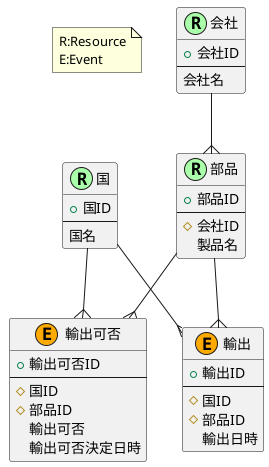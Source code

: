@startuml

!define RESOURCE #AAFFAA
!define EVENT #FFAA00

note as N1
R:Resource
E:Event
end note

/'
# 課題3

グローバル物販サービスを設計するにあたって、以下の要件にもとづいてデータモデル設計をしたい。

- A社は世界各国に部品を供給しているインダストリーである
- 国によって法律が異なるため、卸せる国と卸せない国とがある
- 法律に関わるリスクを最小限におさえるために適切なデータモデルを設計したい
'/

entity "国" as country <<R,RESOURCE>> {
  + 国ID
  --
  国名
}

entity "会社" as company <<R,RESOURCE>> {
  + 会社ID
  --
  会社名
}

entity "部品" as product <<R,RESOURCE>> {
  + 部品ID
  --
  # 会社ID
  製品名
}

entity "輸出可否" as export_capacity <<E,EVENT>> {
  + 輸出可否ID
  --
  # 国ID
  # 部品ID
  輸出可否
  輸出可否決定日時
}

entity "輸出" as export <<E,EVENT>> {
  + 輸出ID
  --
  # 国ID
  # 部品ID
  輸出日時
}

company-d-{product
product-d-{export_capacity
country-d-{export_capacity
product-d-{export
country-d-{export

@enduml
